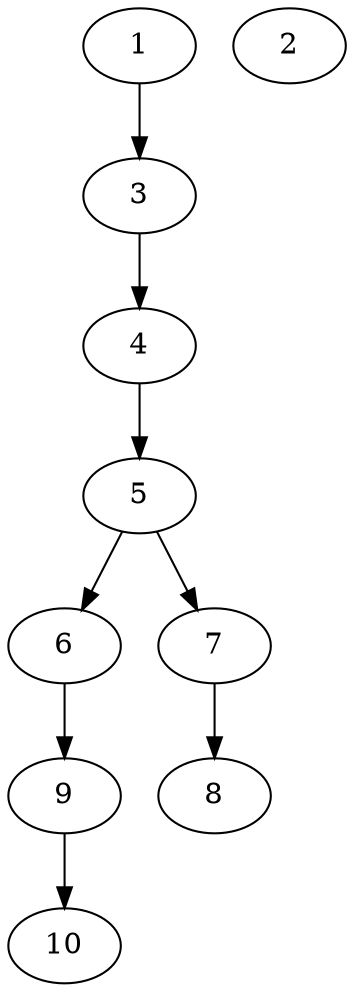 // DAG (tier=1-easy, mode=compute, n=10, ccr=0.260, fat=0.466, density=0.277, regular=0.759, jump=0.043, mindata=262144, maxdata=2097152)
// DAG automatically generated by daggen at Sun Aug 24 16:33:32 2025
// /home/ermia/Project/Environments/daggen/bin/daggen --dot --ccr 0.260 --fat 0.466 --regular 0.759 --density 0.277 --jump 0.043 --mindata 262144 --maxdata 2097152 -n 10 
digraph G {
  1 [size="6776505116506718208", alpha="0.16", expect_size="3388252558253359104"]
  1 -> 3 [size ="28647968735232"]
  2 [size="324389979620900864", alpha="0.15", expect_size="162194989810450432"]
  3 [size="6388140360987574272", alpha="0.13", expect_size="3194070180493787136"]
  3 -> 4 [size ="27542685745152"]
  4 [size="7576099650449440768", alpha="0.20", expect_size="3788049825224720384"]
  4 -> 5 [size ="30859373576192"]
  5 [size="1505087665465347", alpha="0.17", expect_size="752543832732673"]
  5 -> 6 [size ="31538825658368"]
  5 -> 7 [size ="31538825658368"]
  6 [size="158862604287744", alpha="0.12", expect_size="79431302143872"]
  6 -> 9 [size ="3788161155072"]
  7 [size="1282466476766265344", alpha="0.17", expect_size="641233238383132672"]
  7 -> 8 [size ="9443232186368"]
  8 [size="29789034185282628", alpha="0.10", expect_size="14894517092641314"]
  9 [size="62706178844544344", alpha="0.01", expect_size="31353089422272172"]
  9 -> 10 [size ="25719480516608"]
  10 [size="582775500145500", alpha="0.07", expect_size="291387750072750"]
}
